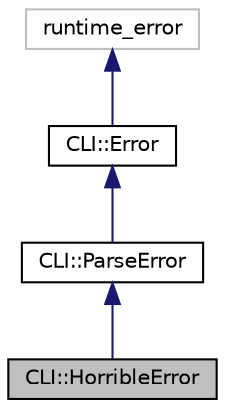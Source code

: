 digraph "CLI::HorribleError"
{
  edge [fontname="Helvetica",fontsize="10",labelfontname="Helvetica",labelfontsize="10"];
  node [fontname="Helvetica",fontsize="10",shape=record];
  Node1 [label="CLI::HorribleError",height=0.2,width=0.4,color="black", fillcolor="grey75", style="filled", fontcolor="black"];
  Node2 -> Node1 [dir="back",color="midnightblue",fontsize="10",style="solid",fontname="Helvetica"];
  Node2 [label="CLI::ParseError",height=0.2,width=0.4,color="black", fillcolor="white", style="filled",URL="$classCLI_1_1ParseError.html",tooltip="Anything that can error in Parse. "];
  Node3 -> Node2 [dir="back",color="midnightblue",fontsize="10",style="solid",fontname="Helvetica"];
  Node3 [label="CLI::Error",height=0.2,width=0.4,color="black", fillcolor="white", style="filled",URL="$classCLI_1_1Error.html",tooltip="All errors derive from this one. "];
  Node4 -> Node3 [dir="back",color="midnightblue",fontsize="10",style="solid",fontname="Helvetica"];
  Node4 [label="runtime_error",height=0.2,width=0.4,color="grey75", fillcolor="white", style="filled"];
}
